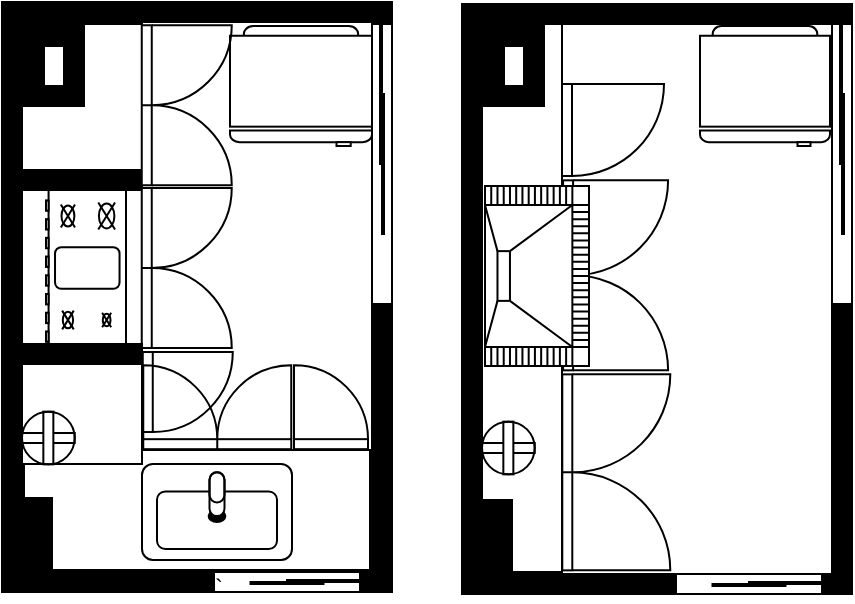 <mxfile version="20.4.0" type="github">
  <diagram id="jTuN3V3k0hNyIRgaRrt6" name="第 1 页">
    <mxGraphModel dx="490" dy="324" grid="1" gridSize="10" guides="1" tooltips="1" connect="1" arrows="1" fold="1" page="1" pageScale="1" pageWidth="827" pageHeight="1169" math="0" shadow="0">
      <root>
        <mxCell id="0" />
        <mxCell id="1" parent="0" />
        <mxCell id="pSa2MfW9Hn-OftttK8zs-53" value="" style="verticalLabelPosition=bottom;html=1;verticalAlign=top;align=center;shape=mxgraph.floorplan.room;fillColor=strokeColor;" vertex="1" parent="1">
          <mxGeometry x="230" y="179" width="195" height="295" as="geometry" />
        </mxCell>
        <mxCell id="pSa2MfW9Hn-OftttK8zs-3" value="" style="verticalLabelPosition=bottom;html=1;verticalAlign=top;align=center;shape=mxgraph.floorplan.windowGlider;dx=0.25;rotation=90;" vertex="1" parent="1">
          <mxGeometry x="350" y="255" width="140" height="10" as="geometry" />
        </mxCell>
        <mxCell id="pSa2MfW9Hn-OftttK8zs-4" value="" style="verticalLabelPosition=bottom;html=1;verticalAlign=top;align=center;shape=mxgraph.floorplan.windowGlider;dx=0.25;rotation=-180;" vertex="1" parent="1">
          <mxGeometry x="336" y="464" width="73" height="10" as="geometry" />
        </mxCell>
        <mxCell id="pSa2MfW9Hn-OftttK8zs-6" value="" style="verticalLabelPosition=bottom;html=1;verticalAlign=top;align=center;shape=mxgraph.floorplan.refrigerator;" vertex="1" parent="1">
          <mxGeometry x="344" y="191" width="71" height="60" as="geometry" />
        </mxCell>
        <mxCell id="pSa2MfW9Hn-OftttK8zs-7" value="" style="rounded=0;whiteSpace=wrap;html=1;" vertex="1" parent="1">
          <mxGeometry x="241" y="403" width="173" height="60" as="geometry" />
        </mxCell>
        <mxCell id="pSa2MfW9Hn-OftttK8zs-10" value="`" style="verticalLabelPosition=bottom;html=1;verticalAlign=top;align=center;shape=mxgraph.floorplan.sink_22;" vertex="1" parent="1">
          <mxGeometry x="300" y="410" width="75" height="48" as="geometry" />
        </mxCell>
        <mxCell id="pSa2MfW9Hn-OftttK8zs-5" value="" style="rounded=0;whiteSpace=wrap;html=1;" vertex="1" parent="1">
          <mxGeometry x="240" y="190" width="60" height="220" as="geometry" />
        </mxCell>
        <mxCell id="pSa2MfW9Hn-OftttK8zs-8" value="" style="verticalLabelPosition=bottom;html=1;verticalAlign=top;align=center;shape=mxgraph.floorplan.room;fillColor=strokeColor;" vertex="1" parent="1">
          <mxGeometry x="241" y="191" width="30" height="40" as="geometry" />
        </mxCell>
        <mxCell id="pSa2MfW9Hn-OftttK8zs-12" value="" style="verticalLabelPosition=bottom;html=1;verticalAlign=top;align=center;shape=mxgraph.floorplan.range_2;rotation=90;" vertex="1" parent="1">
          <mxGeometry x="233" y="292" width="78" height="40" as="geometry" />
        </mxCell>
        <mxCell id="pSa2MfW9Hn-OftttK8zs-14" value="" style="verticalLabelPosition=bottom;html=1;verticalAlign=top;align=center;shape=mxgraph.floorplan.doorRevolving;aspect=fixed;" vertex="1" parent="1">
          <mxGeometry x="240" y="383" width="26.35" height="28" as="geometry" />
        </mxCell>
        <mxCell id="pSa2MfW9Hn-OftttK8zs-23" value="" style="verticalLabelPosition=bottom;html=1;verticalAlign=top;align=center;shape=mxgraph.floorplan.room;fillColor=strokeColor;" vertex="1" parent="1">
          <mxGeometry x="460" y="180" width="195" height="295" as="geometry" />
        </mxCell>
        <mxCell id="pSa2MfW9Hn-OftttK8zs-24" value="" style="verticalLabelPosition=bottom;html=1;verticalAlign=top;align=center;shape=mxgraph.floorplan.windowGlider;dx=0.25;rotation=90;" vertex="1" parent="1">
          <mxGeometry x="580" y="255" width="140" height="10" as="geometry" />
        </mxCell>
        <mxCell id="pSa2MfW9Hn-OftttK8zs-25" value="" style="verticalLabelPosition=bottom;html=1;verticalAlign=top;align=center;shape=mxgraph.floorplan.windowGlider;dx=0.25;rotation=-180;" vertex="1" parent="1">
          <mxGeometry x="567" y="465" width="73" height="10" as="geometry" />
        </mxCell>
        <mxCell id="pSa2MfW9Hn-OftttK8zs-26" value="" style="verticalLabelPosition=bottom;html=1;verticalAlign=top;align=center;shape=mxgraph.floorplan.refrigerator;" vertex="1" parent="1">
          <mxGeometry x="579" y="191" width="65" height="60" as="geometry" />
        </mxCell>
        <mxCell id="pSa2MfW9Hn-OftttK8zs-29" value="" style="rounded=0;whiteSpace=wrap;html=1;" vertex="1" parent="1">
          <mxGeometry x="470" y="190" width="40" height="274" as="geometry" />
        </mxCell>
        <mxCell id="pSa2MfW9Hn-OftttK8zs-30" value="" style="verticalLabelPosition=bottom;html=1;verticalAlign=top;align=center;shape=mxgraph.floorplan.room;fillColor=strokeColor;" vertex="1" parent="1">
          <mxGeometry x="471" y="191" width="30" height="40" as="geometry" />
        </mxCell>
        <mxCell id="pSa2MfW9Hn-OftttK8zs-31" value="" style="verticalLabelPosition=bottom;html=1;verticalAlign=top;align=center;shape=mxgraph.floorplan.range_2;rotation=90;" vertex="1" parent="1">
          <mxGeometry x="463" y="295" width="71" height="40" as="geometry" />
        </mxCell>
        <mxCell id="pSa2MfW9Hn-OftttK8zs-42" value="" style="verticalLabelPosition=bottom;html=1;verticalAlign=top;align=center;shape=mxgraph.floorplan.doorRevolving;aspect=fixed;" vertex="1" parent="1">
          <mxGeometry x="470" y="388" width="26.35" height="28" as="geometry" />
        </mxCell>
        <mxCell id="pSa2MfW9Hn-OftttK8zs-47" value="" style="verticalLabelPosition=bottom;html=1;verticalAlign=top;align=center;shape=mxgraph.floorplan.doorUneven;dx=0.5;rotation=-90;" vertex="1" parent="1">
          <mxGeometry x="280.5" y="210" width="80" height="41.25" as="geometry" />
        </mxCell>
        <mxCell id="pSa2MfW9Hn-OftttK8zs-48" value="" style="verticalLabelPosition=bottom;html=1;verticalAlign=top;align=center;shape=mxgraph.floorplan.doorUneven;dx=0.5;rotation=-90;" vertex="1" parent="1">
          <mxGeometry x="280.5" y="291.38" width="80" height="41.25" as="geometry" />
        </mxCell>
        <mxCell id="pSa2MfW9Hn-OftttK8zs-51" value="" style="verticalLabelPosition=bottom;html=1;verticalAlign=top;align=center;shape=mxgraph.floorplan.doorRight;aspect=fixed;rotation=-90;" vertex="1" parent="1">
          <mxGeometry x="301.63" y="352.76" width="40" height="42.5" as="geometry" />
        </mxCell>
        <mxCell id="pSa2MfW9Hn-OftttK8zs-54" value="" style="verticalLabelPosition=bottom;html=1;verticalAlign=top;align=center;shape=mxgraph.floorplan.doorDouble;aspect=fixed;rotation=-180;" vertex="1" parent="1">
          <mxGeometry x="300.63" y="363.28" width="74" height="39.31" as="geometry" />
        </mxCell>
        <mxCell id="pSa2MfW9Hn-OftttK8zs-57" value="" style="verticalLabelPosition=bottom;html=1;verticalAlign=top;align=center;shape=mxgraph.floorplan.doorRight;aspect=fixed;direction=west;" vertex="1" parent="1">
          <mxGeometry x="376" y="363.25" width="37" height="39.33" as="geometry" />
        </mxCell>
        <mxCell id="pSa2MfW9Hn-OftttK8zs-59" value="" style="verticalLabelPosition=bottom;html=1;verticalAlign=top;align=center;shape=mxgraph.floorplan.room;fillColor=strokeColor;" vertex="1" parent="1">
          <mxGeometry x="241" y="427" width="14" height="35" as="geometry" />
        </mxCell>
        <mxCell id="pSa2MfW9Hn-OftttK8zs-60" value="" style="verticalLabelPosition=bottom;html=1;verticalAlign=top;align=center;shape=mxgraph.floorplan.room;fillColor=strokeColor;" vertex="1" parent="1">
          <mxGeometry x="471" y="428" width="14" height="35" as="geometry" />
        </mxCell>
        <mxCell id="pSa2MfW9Hn-OftttK8zs-61" value="" style="verticalLabelPosition=bottom;html=1;verticalAlign=top;align=center;shape=mxgraph.floorplan.wall;fillColor=strokeColor;" vertex="1" parent="1">
          <mxGeometry x="240" y="350" width="60" height="10" as="geometry" />
        </mxCell>
        <mxCell id="pSa2MfW9Hn-OftttK8zs-62" value="" style="verticalLabelPosition=bottom;html=1;verticalAlign=top;align=center;shape=mxgraph.floorplan.wall;fillColor=strokeColor;" vertex="1" parent="1">
          <mxGeometry x="239" y="263" width="60" height="10" as="geometry" />
        </mxCell>
        <mxCell id="pSa2MfW9Hn-OftttK8zs-63" value="" style="verticalLabelPosition=bottom;html=1;verticalAlign=top;align=center;shape=mxgraph.floorplan.doorUneven;dx=0.5;rotation=-90;" vertex="1" parent="1">
          <mxGeometry x="484.86" y="293.85" width="95" height="43.63" as="geometry" />
        </mxCell>
        <mxCell id="pSa2MfW9Hn-OftttK8zs-45" value="" style="verticalLabelPosition=bottom;html=1;verticalAlign=top;align=center;shape=mxgraph.floorplan.fireplace;rotation=90;" vertex="1" parent="1">
          <mxGeometry x="452.5" y="290" width="90" height="52" as="geometry" />
        </mxCell>
        <mxCell id="pSa2MfW9Hn-OftttK8zs-64" value="" style="verticalLabelPosition=bottom;html=1;verticalAlign=top;align=center;shape=mxgraph.floorplan.doorUneven;dx=0.5;rotation=-90;" vertex="1" parent="1">
          <mxGeometry x="484.52" y="390.81" width="98" height="46.74" as="geometry" />
        </mxCell>
        <mxCell id="pSa2MfW9Hn-OftttK8zs-65" value="" style="verticalLabelPosition=bottom;html=1;verticalAlign=top;align=center;shape=mxgraph.floorplan.doorRight;aspect=fixed;direction=north;" vertex="1" parent="1">
          <mxGeometry x="510" y="220" width="48.88" height="46" as="geometry" />
        </mxCell>
      </root>
    </mxGraphModel>
  </diagram>
</mxfile>
